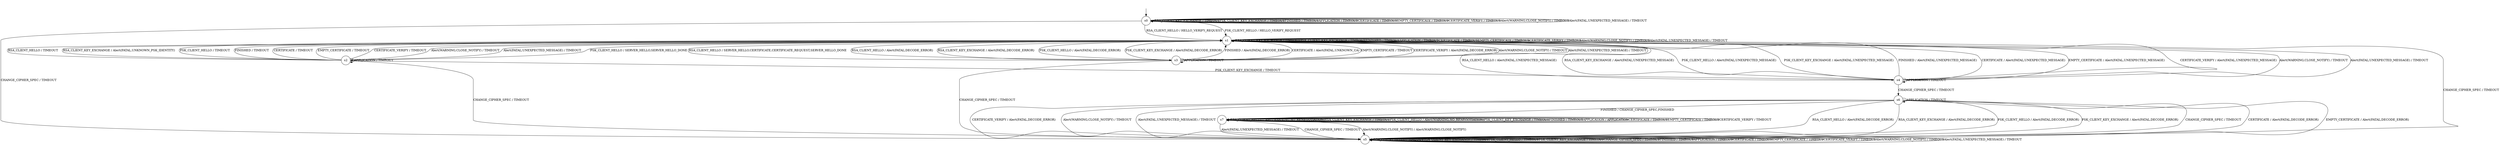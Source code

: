 digraph g {
__start0 [label="" shape="none"];

	s0 [shape="circle" label="s0"];
	s1 [shape="circle" label="s1"];
	s2 [shape="circle" label="s2"];
	s3 [shape="circle" label="s3"];
	s4 [shape="circle" label="s4"];
	s5 [shape="circle" label="s5"];
	s6 [shape="circle" label="s6"];
	s7 [shape="circle" label="s7"];
	s0 -> s1 [label="RSA_CLIENT_HELLO / HELLO_VERIFY_REQUEST"];
	s0 -> s0 [label="RSA_CLIENT_KEY_EXCHANGE / TIMEOUT"];
	s0 -> s1 [label="PSK_CLIENT_HELLO / HELLO_VERIFY_REQUEST"];
	s0 -> s0 [label="PSK_CLIENT_KEY_EXCHANGE / TIMEOUT"];
	s0 -> s5 [label="CHANGE_CIPHER_SPEC / TIMEOUT"];
	s0 -> s0 [label="FINISHED / TIMEOUT"];
	s0 -> s0 [label="APPLICATION / TIMEOUT"];
	s0 -> s0 [label="CERTIFICATE / TIMEOUT"];
	s0 -> s0 [label="EMPTY_CERTIFICATE / TIMEOUT"];
	s0 -> s0 [label="CERTIFICATE_VERIFY / TIMEOUT"];
	s0 -> s0 [label="Alert(WARNING,CLOSE_NOTIFY) / TIMEOUT"];
	s0 -> s0 [label="Alert(FATAL,UNEXPECTED_MESSAGE) / TIMEOUT"];
	s1 -> s3 [label="RSA_CLIENT_HELLO / SERVER_HELLO,CERTIFICATE,CERTIFICATE_REQUEST,SERVER_HELLO_DONE"];
	s1 -> s1 [label="RSA_CLIENT_KEY_EXCHANGE / TIMEOUT"];
	s1 -> s2 [label="PSK_CLIENT_HELLO / SERVER_HELLO,SERVER_HELLO_DONE"];
	s1 -> s1 [label="PSK_CLIENT_KEY_EXCHANGE / TIMEOUT"];
	s1 -> s5 [label="CHANGE_CIPHER_SPEC / TIMEOUT"];
	s1 -> s1 [label="FINISHED / TIMEOUT"];
	s1 -> s1 [label="APPLICATION / TIMEOUT"];
	s1 -> s1 [label="CERTIFICATE / TIMEOUT"];
	s1 -> s1 [label="EMPTY_CERTIFICATE / TIMEOUT"];
	s1 -> s1 [label="CERTIFICATE_VERIFY / TIMEOUT"];
	s1 -> s1 [label="Alert(WARNING,CLOSE_NOTIFY) / TIMEOUT"];
	s1 -> s1 [label="Alert(FATAL,UNEXPECTED_MESSAGE) / TIMEOUT"];
	s2 -> s1 [label="RSA_CLIENT_HELLO / TIMEOUT"];
	s2 -> s1 [label="RSA_CLIENT_KEY_EXCHANGE / Alert(FATAL,UNKNOWN_PSK_IDENTITY)"];
	s2 -> s1 [label="PSK_CLIENT_HELLO / TIMEOUT"];
	s2 -> s4 [label="PSK_CLIENT_KEY_EXCHANGE / TIMEOUT"];
	s2 -> s5 [label="CHANGE_CIPHER_SPEC / TIMEOUT"];
	s2 -> s1 [label="FINISHED / TIMEOUT"];
	s2 -> s2 [label="APPLICATION / TIMEOUT"];
	s2 -> s1 [label="CERTIFICATE / TIMEOUT"];
	s2 -> s1 [label="EMPTY_CERTIFICATE / TIMEOUT"];
	s2 -> s1 [label="CERTIFICATE_VERIFY / TIMEOUT"];
	s2 -> s1 [label="Alert(WARNING,CLOSE_NOTIFY) / TIMEOUT"];
	s2 -> s1 [label="Alert(FATAL,UNEXPECTED_MESSAGE) / TIMEOUT"];
	s3 -> s1 [label="RSA_CLIENT_HELLO / Alert(FATAL,DECODE_ERROR)"];
	s3 -> s1 [label="RSA_CLIENT_KEY_EXCHANGE / Alert(FATAL,DECODE_ERROR)"];
	s3 -> s1 [label="PSK_CLIENT_HELLO / Alert(FATAL,DECODE_ERROR)"];
	s3 -> s1 [label="PSK_CLIENT_KEY_EXCHANGE / Alert(FATAL,DECODE_ERROR)"];
	s3 -> s5 [label="CHANGE_CIPHER_SPEC / TIMEOUT"];
	s3 -> s1 [label="FINISHED / Alert(FATAL,DECODE_ERROR)"];
	s3 -> s3 [label="APPLICATION / TIMEOUT"];
	s3 -> s1 [label="CERTIFICATE / Alert(FATAL,UNKNOWN_CA)"];
	s3 -> s1 [label="EMPTY_CERTIFICATE / TIMEOUT"];
	s3 -> s1 [label="CERTIFICATE_VERIFY / Alert(FATAL,DECODE_ERROR)"];
	s3 -> s1 [label="Alert(WARNING,CLOSE_NOTIFY) / TIMEOUT"];
	s3 -> s1 [label="Alert(FATAL,UNEXPECTED_MESSAGE) / TIMEOUT"];
	s4 -> s1 [label="RSA_CLIENT_HELLO / Alert(FATAL,UNEXPECTED_MESSAGE)"];
	s4 -> s1 [label="RSA_CLIENT_KEY_EXCHANGE / Alert(FATAL,UNEXPECTED_MESSAGE)"];
	s4 -> s1 [label="PSK_CLIENT_HELLO / Alert(FATAL,UNEXPECTED_MESSAGE)"];
	s4 -> s1 [label="PSK_CLIENT_KEY_EXCHANGE / Alert(FATAL,UNEXPECTED_MESSAGE)"];
	s4 -> s6 [label="CHANGE_CIPHER_SPEC / TIMEOUT"];
	s4 -> s1 [label="FINISHED / Alert(FATAL,UNEXPECTED_MESSAGE)"];
	s4 -> s4 [label="APPLICATION / TIMEOUT"];
	s4 -> s1 [label="CERTIFICATE / Alert(FATAL,UNEXPECTED_MESSAGE)"];
	s4 -> s1 [label="EMPTY_CERTIFICATE / Alert(FATAL,UNEXPECTED_MESSAGE)"];
	s4 -> s1 [label="CERTIFICATE_VERIFY / Alert(FATAL,UNEXPECTED_MESSAGE)"];
	s4 -> s1 [label="Alert(WARNING,CLOSE_NOTIFY) / TIMEOUT"];
	s4 -> s1 [label="Alert(FATAL,UNEXPECTED_MESSAGE) / TIMEOUT"];
	s5 -> s5 [label="RSA_CLIENT_HELLO / TIMEOUT"];
	s5 -> s5 [label="RSA_CLIENT_KEY_EXCHANGE / TIMEOUT"];
	s5 -> s5 [label="PSK_CLIENT_HELLO / TIMEOUT"];
	s5 -> s5 [label="PSK_CLIENT_KEY_EXCHANGE / TIMEOUT"];
	s5 -> s5 [label="CHANGE_CIPHER_SPEC / TIMEOUT"];
	s5 -> s5 [label="FINISHED / TIMEOUT"];
	s5 -> s5 [label="APPLICATION / TIMEOUT"];
	s5 -> s5 [label="CERTIFICATE / TIMEOUT"];
	s5 -> s5 [label="EMPTY_CERTIFICATE / TIMEOUT"];
	s5 -> s5 [label="CERTIFICATE_VERIFY / TIMEOUT"];
	s5 -> s5 [label="Alert(WARNING,CLOSE_NOTIFY) / TIMEOUT"];
	s5 -> s5 [label="Alert(FATAL,UNEXPECTED_MESSAGE) / TIMEOUT"];
	s6 -> s5 [label="RSA_CLIENT_HELLO / Alert(FATAL,DECODE_ERROR)"];
	s6 -> s5 [label="RSA_CLIENT_KEY_EXCHANGE / Alert(FATAL,DECODE_ERROR)"];
	s6 -> s5 [label="PSK_CLIENT_HELLO / Alert(FATAL,DECODE_ERROR)"];
	s6 -> s5 [label="PSK_CLIENT_KEY_EXCHANGE / Alert(FATAL,DECODE_ERROR)"];
	s6 -> s5 [label="CHANGE_CIPHER_SPEC / TIMEOUT"];
	s6 -> s7 [label="FINISHED / CHANGE_CIPHER_SPEC,FINISHED"];
	s6 -> s6 [label="APPLICATION / TIMEOUT"];
	s6 -> s5 [label="CERTIFICATE / Alert(FATAL,DECODE_ERROR)"];
	s6 -> s5 [label="EMPTY_CERTIFICATE / Alert(FATAL,DECODE_ERROR)"];
	s6 -> s5 [label="CERTIFICATE_VERIFY / Alert(FATAL,DECODE_ERROR)"];
	s6 -> s5 [label="Alert(WARNING,CLOSE_NOTIFY) / TIMEOUT"];
	s6 -> s5 [label="Alert(FATAL,UNEXPECTED_MESSAGE) / TIMEOUT"];
	s7 -> s7 [label="RSA_CLIENT_HELLO / Alert(WARNING,NO_RENEGOTIATION)"];
	s7 -> s7 [label="RSA_CLIENT_KEY_EXCHANGE / TIMEOUT"];
	s7 -> s7 [label="PSK_CLIENT_HELLO / Alert(WARNING,NO_RENEGOTIATION)"];
	s7 -> s7 [label="PSK_CLIENT_KEY_EXCHANGE / TIMEOUT"];
	s7 -> s5 [label="CHANGE_CIPHER_SPEC / TIMEOUT"];
	s7 -> s7 [label="FINISHED / TIMEOUT"];
	s7 -> s7 [label="APPLICATION / APPLICATION"];
	s7 -> s7 [label="CERTIFICATE / TIMEOUT"];
	s7 -> s7 [label="EMPTY_CERTIFICATE / TIMEOUT"];
	s7 -> s7 [label="CERTIFICATE_VERIFY / TIMEOUT"];
	s7 -> s5 [label="Alert(WARNING,CLOSE_NOTIFY) / Alert(WARNING,CLOSE_NOTIFY)"];
	s7 -> s5 [label="Alert(FATAL,UNEXPECTED_MESSAGE) / TIMEOUT"];

__start0 -> s0;
}
